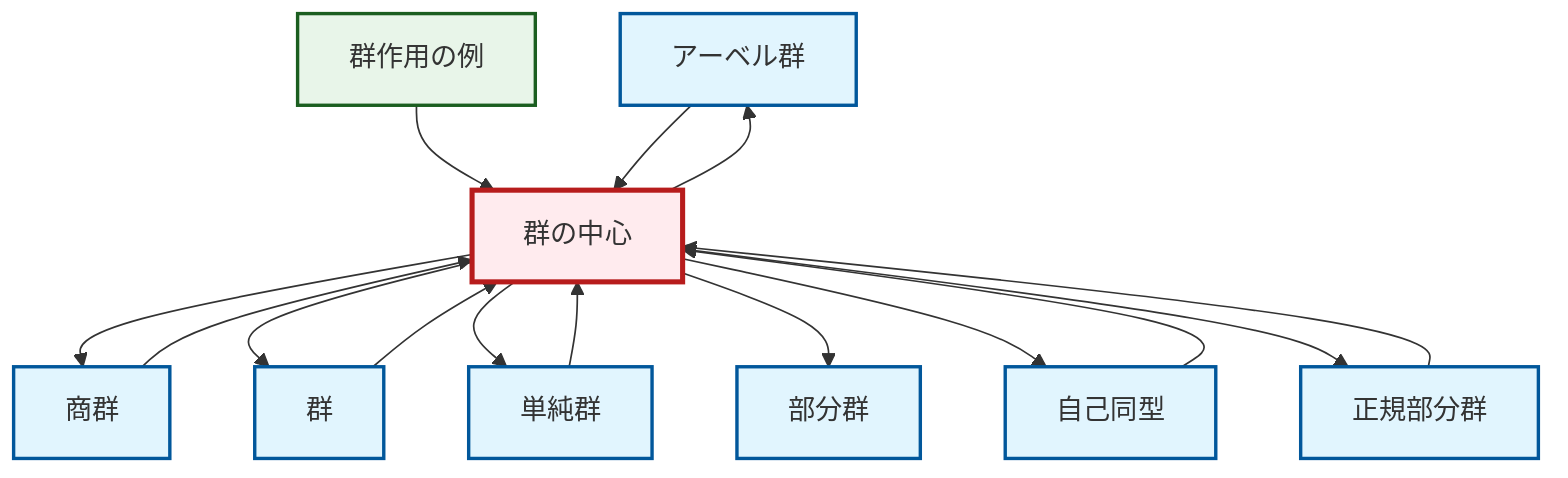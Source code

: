 graph TD
    classDef definition fill:#e1f5fe,stroke:#01579b,stroke-width:2px
    classDef theorem fill:#f3e5f5,stroke:#4a148c,stroke-width:2px
    classDef axiom fill:#fff3e0,stroke:#e65100,stroke-width:2px
    classDef example fill:#e8f5e9,stroke:#1b5e20,stroke-width:2px
    classDef current fill:#ffebee,stroke:#b71c1c,stroke-width:3px
    def-abelian-group["アーベル群"]:::definition
    def-quotient-group["商群"]:::definition
    def-automorphism["自己同型"]:::definition
    def-subgroup["部分群"]:::definition
    ex-group-action-examples["群作用の例"]:::example
    def-simple-group["単純群"]:::definition
    def-center-of-group["群の中心"]:::definition
    def-group["群"]:::definition
    def-normal-subgroup["正規部分群"]:::definition
    def-center-of-group --> def-quotient-group
    ex-group-action-examples --> def-center-of-group
    def-center-of-group --> def-abelian-group
    def-simple-group --> def-center-of-group
    def-automorphism --> def-center-of-group
    def-group --> def-center-of-group
    def-center-of-group --> def-group
    def-center-of-group --> def-simple-group
    def-normal-subgroup --> def-center-of-group
    def-center-of-group --> def-subgroup
    def-quotient-group --> def-center-of-group
    def-center-of-group --> def-automorphism
    def-center-of-group --> def-normal-subgroup
    def-abelian-group --> def-center-of-group
    class def-center-of-group current